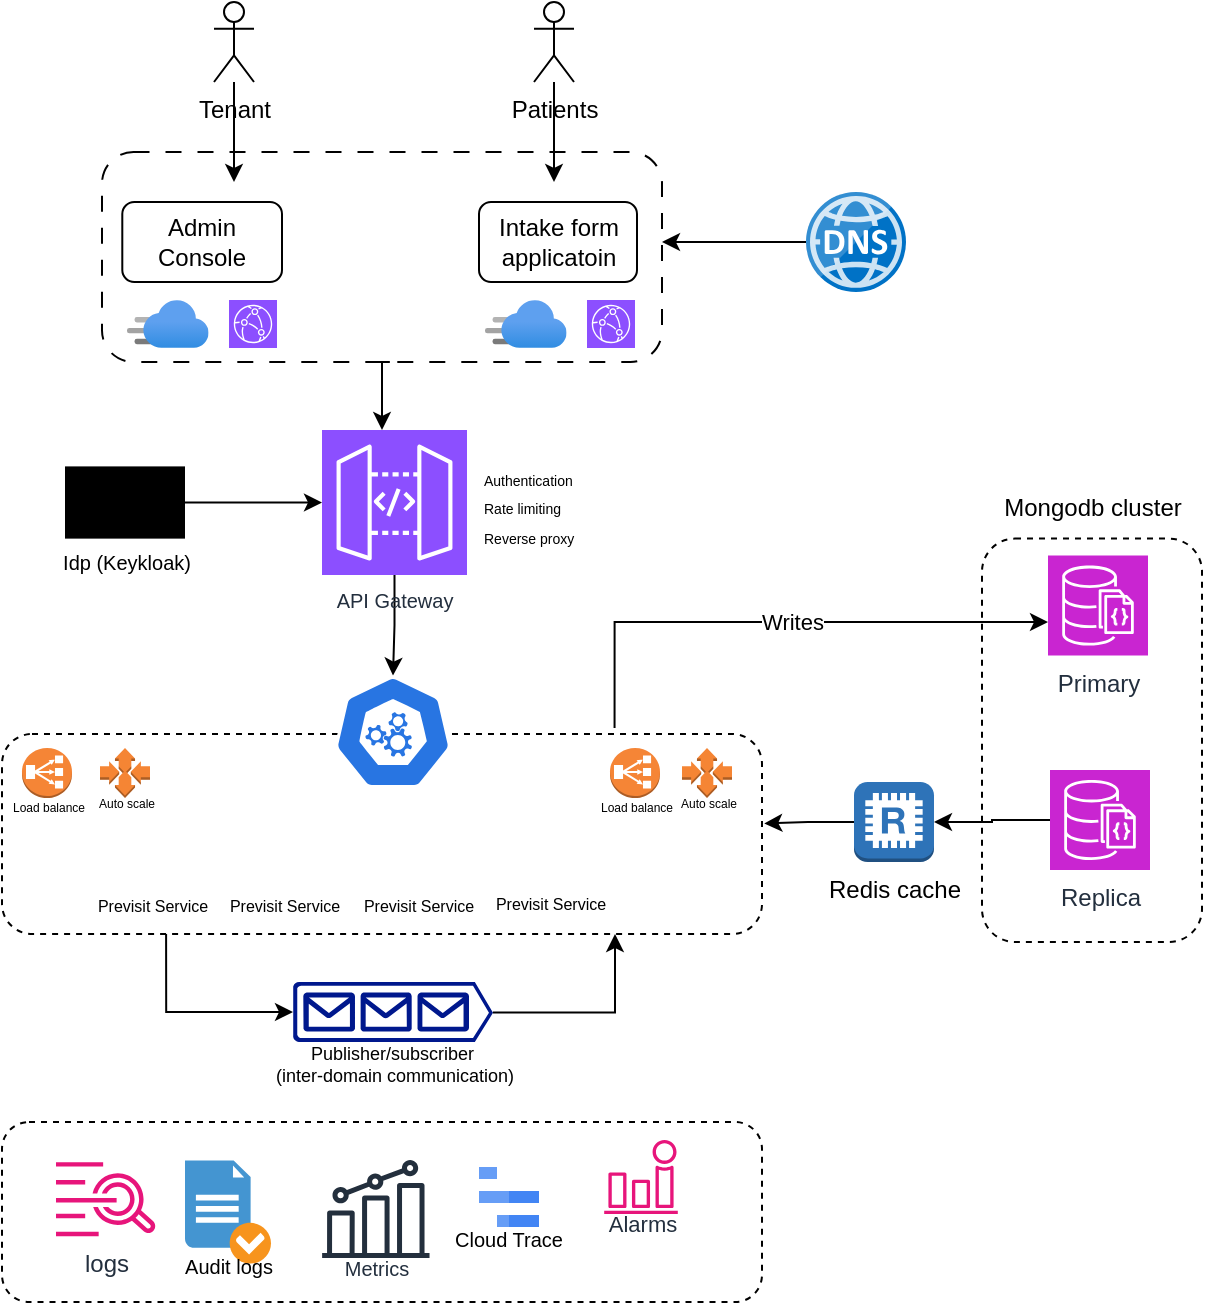 <mxfile version="26.2.14">
  <diagram name="Page-1" id="4xNdFWUYCOUEV-2DhdXp">
    <mxGraphModel dx="983" dy="552" grid="1" gridSize="10" guides="1" tooltips="1" connect="1" arrows="1" fold="1" page="1" pageScale="1" pageWidth="1200" pageHeight="1600" math="0" shadow="0">
      <root>
        <mxCell id="0" />
        <mxCell id="1" parent="0" />
        <mxCell id="sQwk3OUNblVCWxSX63vB-65" value="" style="rounded=1;whiteSpace=wrap;html=1;fillColor=none;dashed=1;" vertex="1" parent="1">
          <mxGeometry x="880" y="378.31" width="110" height="201.69" as="geometry" />
        </mxCell>
        <mxCell id="sQwk3OUNblVCWxSX63vB-28" value="" style="rounded=1;whiteSpace=wrap;html=1;dashed=1;dashPattern=8 8;fillColor=none;" vertex="1" parent="1">
          <mxGeometry x="440" y="185" width="280" height="105" as="geometry" />
        </mxCell>
        <mxCell id="sQwk3OUNblVCWxSX63vB-4" value="" style="edgeStyle=orthogonalEdgeStyle;rounded=0;orthogonalLoop=1;jettySize=auto;html=1;" edge="1" parent="1" source="sQwk3OUNblVCWxSX63vB-1">
          <mxGeometry relative="1" as="geometry">
            <mxPoint x="506" y="200.0" as="targetPoint" />
          </mxGeometry>
        </mxCell>
        <mxCell id="sQwk3OUNblVCWxSX63vB-1" value="Tenant" style="shape=umlActor;verticalLabelPosition=bottom;verticalAlign=top;html=1;outlineConnect=0;" vertex="1" parent="1">
          <mxGeometry x="496" y="110" width="20" height="40" as="geometry" />
        </mxCell>
        <mxCell id="sQwk3OUNblVCWxSX63vB-11" value="" style="edgeStyle=orthogonalEdgeStyle;rounded=0;orthogonalLoop=1;jettySize=auto;html=1;" edge="1" parent="1" source="sQwk3OUNblVCWxSX63vB-10">
          <mxGeometry relative="1" as="geometry">
            <mxPoint x="670" y="170" as="sourcePoint" />
            <mxPoint x="666.0" y="200.0" as="targetPoint" />
          </mxGeometry>
        </mxCell>
        <mxCell id="sQwk3OUNblVCWxSX63vB-10" value="Patients" style="shape=umlActor;verticalLabelPosition=bottom;verticalAlign=top;html=1;outlineConnect=0;" vertex="1" parent="1">
          <mxGeometry x="656" y="110" width="20" height="40" as="geometry" />
        </mxCell>
        <mxCell id="sQwk3OUNblVCWxSX63vB-13" value="" style="edgeStyle=orthogonalEdgeStyle;rounded=0;orthogonalLoop=1;jettySize=auto;html=1;" edge="1" parent="1" source="sQwk3OUNblVCWxSX63vB-12">
          <mxGeometry relative="1" as="geometry">
            <mxPoint x="720.0" y="230.0" as="targetPoint" />
          </mxGeometry>
        </mxCell>
        <mxCell id="sQwk3OUNblVCWxSX63vB-12" value="" style="image;sketch=0;aspect=fixed;html=1;points=[];align=center;fontSize=12;image=img/lib/mscae/DNS.svg;" vertex="1" parent="1">
          <mxGeometry x="792" y="205" width="50" height="50" as="geometry" />
        </mxCell>
        <mxCell id="sQwk3OUNblVCWxSX63vB-18" value="Admin&lt;div&gt;Console&lt;/div&gt;" style="rounded=1;whiteSpace=wrap;html=1;" vertex="1" parent="1">
          <mxGeometry x="450.15" y="210" width="79.85" height="40" as="geometry" />
        </mxCell>
        <mxCell id="sQwk3OUNblVCWxSX63vB-14" value="" style="image;aspect=fixed;html=1;points=[];align=center;fontSize=12;image=img/lib/azure2/networking/CDN_Profiles.svg;" vertex="1" parent="1">
          <mxGeometry x="452.5" y="259" width="40.8" height="24" as="geometry" />
        </mxCell>
        <mxCell id="sQwk3OUNblVCWxSX63vB-32" value="" style="edgeStyle=orthogonalEdgeStyle;rounded=0;orthogonalLoop=1;jettySize=auto;html=1;" edge="1" parent="1" source="sQwk3OUNblVCWxSX63vB-16" target="sQwk3OUNblVCWxSX63vB-31">
          <mxGeometry relative="1" as="geometry" />
        </mxCell>
        <mxCell id="sQwk3OUNblVCWxSX63vB-16" value="API Gateway" style="sketch=0;points=[[0,0,0],[0.25,0,0],[0.5,0,0],[0.75,0,0],[1,0,0],[0,1,0],[0.25,1,0],[0.5,1,0],[0.75,1,0],[1,1,0],[0,0.25,0],[0,0.5,0],[0,0.75,0],[1,0.25,0],[1,0.5,0],[1,0.75,0]];outlineConnect=0;fontColor=#232F3E;fillColor=#8C4FFF;strokeColor=#ffffff;dashed=0;verticalLabelPosition=bottom;verticalAlign=top;align=center;html=1;fontSize=10;fontStyle=0;aspect=fixed;shape=mxgraph.aws4.resourceIcon;resIcon=mxgraph.aws4.api_gateway;" vertex="1" parent="1">
          <mxGeometry x="550" y="324" width="72.5" height="72.5" as="geometry" />
        </mxCell>
        <mxCell id="sQwk3OUNblVCWxSX63vB-19" value="Intake form&lt;div&gt;applicatoin&lt;/div&gt;" style="rounded=1;whiteSpace=wrap;html=1;" vertex="1" parent="1">
          <mxGeometry x="628.5" y="210" width="79" height="40" as="geometry" />
        </mxCell>
        <mxCell id="sQwk3OUNblVCWxSX63vB-24" value="" style="edgeStyle=orthogonalEdgeStyle;rounded=0;orthogonalLoop=1;jettySize=auto;html=1;" edge="1" parent="1" source="sQwk3OUNblVCWxSX63vB-17" target="sQwk3OUNblVCWxSX63vB-16">
          <mxGeometry relative="1" as="geometry" />
        </mxCell>
        <mxCell id="sQwk3OUNblVCWxSX63vB-17" value="Idp (Keykloak)" style="sketch=0;verticalLabelPosition=bottom;sketch=0;aspect=fixed;html=1;verticalAlign=top;strokeColor=none;fillColor=#000000;align=center;outlineConnect=0;pointerEvents=1;shape=mxgraph.citrix2.citrix_federated_authentication_service2;fontSize=10;" vertex="1" parent="1">
          <mxGeometry x="421.5" y="342.2" width="60" height="36.11" as="geometry" />
        </mxCell>
        <mxCell id="sQwk3OUNblVCWxSX63vB-20" value="" style="sketch=0;points=[[0,0,0],[0.25,0,0],[0.5,0,0],[0.75,0,0],[1,0,0],[0,1,0],[0.25,1,0],[0.5,1,0],[0.75,1,0],[1,1,0],[0,0.25,0],[0,0.5,0],[0,0.75,0],[1,0.25,0],[1,0.5,0],[1,0.75,0]];outlineConnect=0;fontColor=#232F3E;fillColor=#8C4FFF;strokeColor=#ffffff;dashed=0;verticalLabelPosition=bottom;verticalAlign=top;align=center;html=1;fontSize=12;fontStyle=0;aspect=fixed;shape=mxgraph.aws4.resourceIcon;resIcon=mxgraph.aws4.cloudfront;" vertex="1" parent="1">
          <mxGeometry x="503.5" y="259" width="24" height="24" as="geometry" />
        </mxCell>
        <mxCell id="sQwk3OUNblVCWxSX63vB-22" value="" style="image;aspect=fixed;html=1;points=[];align=center;fontSize=12;image=img/lib/azure2/networking/CDN_Profiles.svg;" vertex="1" parent="1">
          <mxGeometry x="631.5" y="259" width="40.8" height="24" as="geometry" />
        </mxCell>
        <mxCell id="sQwk3OUNblVCWxSX63vB-23" value="" style="sketch=0;points=[[0,0,0],[0.25,0,0],[0.5,0,0],[0.75,0,0],[1,0,0],[0,1,0],[0.25,1,0],[0.5,1,0],[0.75,1,0],[1,1,0],[0,0.25,0],[0,0.5,0],[0,0.75,0],[1,0.25,0],[1,0.5,0],[1,0.75,0]];outlineConnect=0;fontColor=#232F3E;fillColor=#8C4FFF;strokeColor=#ffffff;dashed=0;verticalLabelPosition=bottom;verticalAlign=top;align=center;html=1;fontSize=12;fontStyle=0;aspect=fixed;shape=mxgraph.aws4.resourceIcon;resIcon=mxgraph.aws4.cloudfront;" vertex="1" parent="1">
          <mxGeometry x="682.5" y="259" width="24" height="24" as="geometry" />
        </mxCell>
        <mxCell id="sQwk3OUNblVCWxSX63vB-29" value="" style="edgeStyle=orthogonalEdgeStyle;rounded=0;orthogonalLoop=1;jettySize=auto;html=1;exitX=0.514;exitY=1;exitDx=0;exitDy=0;exitPerimeter=0;" edge="1" parent="1" source="sQwk3OUNblVCWxSX63vB-28" target="sQwk3OUNblVCWxSX63vB-16">
          <mxGeometry relative="1" as="geometry">
            <Array as="points">
              <mxPoint x="580" y="290" />
            </Array>
          </mxGeometry>
        </mxCell>
        <mxCell id="sQwk3OUNblVCWxSX63vB-30" value="&lt;font style=&quot;font-size: 7px;&quot;&gt;Authentication&lt;/font&gt;&lt;div&gt;&lt;font style=&quot;font-size: 7px;&quot;&gt;Rate limiting&lt;/font&gt;&lt;/div&gt;&lt;div&gt;&lt;font style=&quot;font-size: 7px;&quot;&gt;Reverse proxy&lt;/font&gt;&lt;/div&gt;" style="rounded=0;whiteSpace=wrap;html=1;align=left;fillColor=none;strokeWidth=0;strokeColor=#FFFFFF;" vertex="1" parent="1">
          <mxGeometry x="628.5" y="324" width="121.5" height="76" as="geometry" />
        </mxCell>
        <mxCell id="sQwk3OUNblVCWxSX63vB-49" value="" style="edgeStyle=orthogonalEdgeStyle;rounded=0;orthogonalLoop=1;jettySize=auto;html=1;entryX=1;entryY=0.51;entryDx=0;entryDy=0;entryPerimeter=0;exitX=1;exitY=0.51;exitDx=0;exitDy=0;exitPerimeter=0;" edge="1" parent="1" source="sQwk3OUNblVCWxSX63vB-45">
          <mxGeometry relative="1" as="geometry">
            <mxPoint x="682" y="615.011" as="sourcePoint" />
            <mxPoint x="696.5" y="576" as="targetPoint" />
            <Array as="points">
              <mxPoint x="697" y="615" />
            </Array>
          </mxGeometry>
        </mxCell>
        <mxCell id="sQwk3OUNblVCWxSX63vB-33" value="" style="rounded=1;whiteSpace=wrap;html=1;fillColor=none;dashed=1;" vertex="1" parent="1">
          <mxGeometry x="390" y="476" width="380" height="100" as="geometry" />
        </mxCell>
        <mxCell id="sQwk3OUNblVCWxSX63vB-31" value="" style="aspect=fixed;sketch=0;html=1;dashed=0;whitespace=wrap;verticalLabelPosition=bottom;verticalAlign=top;fillColor=#2875E2;strokeColor=#ffffff;points=[[0.005,0.63,0],[0.1,0.2,0],[0.9,0.2,0],[0.5,0,0],[0.995,0.63,0],[0.72,0.99,0],[0.5,1,0],[0.28,0.99,0]];shape=mxgraph.kubernetes.icon2;prIcon=api" vertex="1" parent="1">
          <mxGeometry x="556.13" y="446.8" width="58.75" height="56.4" as="geometry" />
        </mxCell>
        <mxCell id="sQwk3OUNblVCWxSX63vB-34" value="Previsit Service" style="shape=image;html=1;verticalAlign=top;verticalLabelPosition=bottom;labelBackgroundColor=#ffffff;imageAspect=0;aspect=fixed;image=https://cdn1.iconfinder.com/data/icons/unicons-line-vol-3/24/docker-128.png;fontSize=8;spacing=-4;" vertex="1" parent="1">
          <mxGeometry x="442" y="512" width="45" height="45" as="geometry" />
        </mxCell>
        <mxCell id="sQwk3OUNblVCWxSX63vB-37" value="Previsit Service" style="shape=image;html=1;verticalAlign=top;verticalLabelPosition=bottom;labelBackgroundColor=#ffffff;imageAspect=0;aspect=fixed;image=https://cdn1.iconfinder.com/data/icons/unicons-line-vol-3/24/docker-128.png;fontSize=8;spacing=-4;" vertex="1" parent="1">
          <mxGeometry x="508" y="512" width="45" height="45" as="geometry" />
        </mxCell>
        <mxCell id="sQwk3OUNblVCWxSX63vB-38" value="Previsit Service" style="shape=image;html=1;verticalAlign=top;verticalLabelPosition=bottom;labelBackgroundColor=#ffffff;imageAspect=0;aspect=fixed;image=https://cdn1.iconfinder.com/data/icons/unicons-line-vol-3/24/docker-128.png;fontSize=8;spacing=-4;" vertex="1" parent="1">
          <mxGeometry x="575" y="512" width="45" height="45" as="geometry" />
        </mxCell>
        <mxCell id="sQwk3OUNblVCWxSX63vB-39" value="Previsit Service" style="shape=image;html=1;verticalAlign=top;verticalLabelPosition=bottom;labelBackgroundColor=#ffffff;imageAspect=0;aspect=fixed;image=https://cdn1.iconfinder.com/data/icons/unicons-line-vol-3/24/docker-128.png;fontSize=8;spacing=-5;" vertex="1" parent="1">
          <mxGeometry x="641.5" y="512" width="45" height="45" as="geometry" />
        </mxCell>
        <mxCell id="sQwk3OUNblVCWxSX63vB-44" value="&lt;font style=&quot;font-size: 6px;&quot;&gt;Load balance&lt;/font&gt;" style="outlineConnect=0;dashed=0;verticalLabelPosition=bottom;verticalAlign=top;align=center;html=1;shape=mxgraph.aws3.classic_load_balancer;fillColor=#F58536;gradientColor=none;spacing=-9;" vertex="1" parent="1">
          <mxGeometry x="694" y="483" width="25" height="25" as="geometry" />
        </mxCell>
        <mxCell id="sQwk3OUNblVCWxSX63vB-45" value="&lt;font&gt;Publisher/subscriber&amp;nbsp;&lt;/font&gt;&lt;div&gt;&lt;font&gt;(inter-domain communication)&lt;/font&gt;&lt;/div&gt;" style="sketch=0;aspect=fixed;pointerEvents=1;shadow=0;dashed=0;html=1;strokeColor=none;labelPosition=center;verticalLabelPosition=bottom;verticalAlign=top;align=center;fillColor=#00188D;shape=mxgraph.azure.queue_generic;spacing=-4;fontSize=9;" vertex="1" parent="1">
          <mxGeometry x="535.5" y="600" width="100" height="30" as="geometry" />
        </mxCell>
        <mxCell id="sQwk3OUNblVCWxSX63vB-50" style="edgeStyle=orthogonalEdgeStyle;rounded=0;orthogonalLoop=1;jettySize=auto;html=1;exitX=0.25;exitY=1;exitDx=0;exitDy=0;entryX=0;entryY=0.5;entryDx=0;entryDy=0;entryPerimeter=0;" edge="1" parent="1" target="sQwk3OUNblVCWxSX63vB-45">
          <mxGeometry relative="1" as="geometry">
            <mxPoint x="472.05" y="576" as="sourcePoint" />
            <mxPoint x="535.5" y="615.93" as="targetPoint" />
            <Array as="points">
              <mxPoint x="472" y="615" />
            </Array>
          </mxGeometry>
        </mxCell>
        <mxCell id="sQwk3OUNblVCWxSX63vB-52" value="&lt;font style=&quot;font-size: 6px;&quot;&gt;Load balance&lt;/font&gt;" style="outlineConnect=0;dashed=0;verticalLabelPosition=bottom;verticalAlign=top;align=center;html=1;shape=mxgraph.aws3.classic_load_balancer;fillColor=#F58536;gradientColor=none;spacing=-9;" vertex="1" parent="1">
          <mxGeometry x="400" y="483" width="25" height="25" as="geometry" />
        </mxCell>
        <mxCell id="sQwk3OUNblVCWxSX63vB-54" value="" style="edgeStyle=orthogonalEdgeStyle;rounded=0;orthogonalLoop=1;jettySize=auto;html=1;exitX=0.806;exitY=-0.03;exitDx=0;exitDy=0;exitPerimeter=0;" edge="1" parent="1" source="sQwk3OUNblVCWxSX63vB-33" target="sQwk3OUNblVCWxSX63vB-53">
          <mxGeometry relative="1" as="geometry">
            <Array as="points">
              <mxPoint x="696" y="420" />
            </Array>
          </mxGeometry>
        </mxCell>
        <mxCell id="sQwk3OUNblVCWxSX63vB-55" value="Writes" style="edgeLabel;html=1;align=center;verticalAlign=middle;resizable=0;points=[];" vertex="1" connectable="0" parent="sQwk3OUNblVCWxSX63vB-54">
          <mxGeometry x="-0.18" relative="1" as="geometry">
            <mxPoint x="31" as="offset" />
          </mxGeometry>
        </mxCell>
        <mxCell id="sQwk3OUNblVCWxSX63vB-53" value="Primary" style="sketch=0;points=[[0,0,0],[0.25,0,0],[0.5,0,0],[0.75,0,0],[1,0,0],[0,1,0],[0.25,1,0],[0.5,1,0],[0.75,1,0],[1,1,0],[0,0.25,0],[0,0.5,0],[0,0.75,0],[1,0.25,0],[1,0.5,0],[1,0.75,0]];outlineConnect=0;fontColor=#232F3E;fillColor=#C925D1;strokeColor=#ffffff;dashed=0;verticalLabelPosition=bottom;verticalAlign=top;align=center;html=1;fontSize=12;fontStyle=0;aspect=fixed;shape=mxgraph.aws4.resourceIcon;resIcon=mxgraph.aws4.documentdb_with_mongodb_compatibility;" vertex="1" parent="1">
          <mxGeometry x="913" y="386.8" width="50" height="50" as="geometry" />
        </mxCell>
        <mxCell id="sQwk3OUNblVCWxSX63vB-60" value="" style="edgeStyle=orthogonalEdgeStyle;rounded=0;orthogonalLoop=1;jettySize=auto;html=1;" edge="1" parent="1" source="sQwk3OUNblVCWxSX63vB-56" target="sQwk3OUNblVCWxSX63vB-59">
          <mxGeometry relative="1" as="geometry" />
        </mxCell>
        <mxCell id="sQwk3OUNblVCWxSX63vB-56" value="Replica" style="sketch=0;points=[[0,0,0],[0.25,0,0],[0.5,0,0],[0.75,0,0],[1,0,0],[0,1,0],[0.25,1,0],[0.5,1,0],[0.75,1,0],[1,1,0],[0,0.25,0],[0,0.5,0],[0,0.75,0],[1,0.25,0],[1,0.5,0],[1,0.75,0]];outlineConnect=0;fontColor=#232F3E;fillColor=#C925D1;strokeColor=#ffffff;dashed=0;verticalLabelPosition=bottom;verticalAlign=top;align=center;html=1;fontSize=12;fontStyle=0;aspect=fixed;shape=mxgraph.aws4.resourceIcon;resIcon=mxgraph.aws4.documentdb_with_mongodb_compatibility;" vertex="1" parent="1">
          <mxGeometry x="914" y="494" width="50" height="50" as="geometry" />
        </mxCell>
        <mxCell id="sQwk3OUNblVCWxSX63vB-59" value="Redis cache" style="outlineConnect=0;dashed=0;verticalLabelPosition=bottom;verticalAlign=top;align=center;html=1;shape=mxgraph.aws3.redis;fillColor=#2E73B8;gradientColor=none;" vertex="1" parent="1">
          <mxGeometry x="816" y="500" width="40" height="40" as="geometry" />
        </mxCell>
        <mxCell id="sQwk3OUNblVCWxSX63vB-64" style="edgeStyle=orthogonalEdgeStyle;rounded=0;orthogonalLoop=1;jettySize=auto;html=1;entryX=1.003;entryY=0.447;entryDx=0;entryDy=0;entryPerimeter=0;" edge="1" parent="1" source="sQwk3OUNblVCWxSX63vB-59" target="sQwk3OUNblVCWxSX63vB-33">
          <mxGeometry relative="1" as="geometry" />
        </mxCell>
        <mxCell id="sQwk3OUNblVCWxSX63vB-66" value="Mongodb cluster" style="text;html=1;align=center;verticalAlign=middle;resizable=0;points=[];autosize=1;strokeColor=none;fillColor=none;" vertex="1" parent="1">
          <mxGeometry x="880" y="348.31" width="110" height="30" as="geometry" />
        </mxCell>
        <mxCell id="sQwk3OUNblVCWxSX63vB-67" value="" style="rounded=1;whiteSpace=wrap;html=1;fillColor=none;dashed=1;aspect=fixed;" vertex="1" parent="1">
          <mxGeometry x="390" y="670" width="380" height="90" as="geometry" />
        </mxCell>
        <mxCell id="sQwk3OUNblVCWxSX63vB-68" value="logs" style="sketch=0;outlineConnect=0;fontColor=#232F3E;gradientColor=none;fillColor=#E7157B;strokeColor=none;dashed=0;verticalLabelPosition=bottom;verticalAlign=top;align=center;html=1;fontSize=12;fontStyle=0;aspect=fixed;pointerEvents=1;shape=mxgraph.aws4.cloudwatch_logs;" vertex="1" parent="1">
          <mxGeometry x="417" y="690" width="50" height="37.18" as="geometry" />
        </mxCell>
        <mxCell id="sQwk3OUNblVCWxSX63vB-69" value="&lt;font&gt;Auto scale&lt;/font&gt;" style="outlineConnect=0;dashed=0;verticalLabelPosition=bottom;verticalAlign=top;align=center;html=1;shape=mxgraph.aws3.auto_scaling;fillColor=#F58534;gradientColor=none;spacing=-5;fontSize=6;" vertex="1" parent="1">
          <mxGeometry x="439" y="483" width="25" height="25" as="geometry" />
        </mxCell>
        <mxCell id="sQwk3OUNblVCWxSX63vB-71" value="&lt;font&gt;Auto scale&lt;/font&gt;" style="outlineConnect=0;dashed=0;verticalLabelPosition=bottom;verticalAlign=top;align=center;html=1;shape=mxgraph.aws3.auto_scaling;fillColor=#F58534;gradientColor=none;spacing=-5;fontSize=6;" vertex="1" parent="1">
          <mxGeometry x="730" y="483" width="25" height="25" as="geometry" />
        </mxCell>
        <mxCell id="sQwk3OUNblVCWxSX63vB-73" value="Audit logs" style="shadow=0;dashed=0;html=1;strokeColor=none;fillColor=#4495D1;labelPosition=center;verticalLabelPosition=bottom;verticalAlign=top;align=center;outlineConnect=0;shape=mxgraph.veeam.checked_doc;fontSize=10;spacing=-9;aspect=fixed;" vertex="1" parent="1">
          <mxGeometry x="481.5" y="689.2" width="43" height="51.6" as="geometry" />
        </mxCell>
        <mxCell id="sQwk3OUNblVCWxSX63vB-74" value="Metrics" style="sketch=0;outlineConnect=0;fontColor=#232F3E;gradientColor=none;fillColor=#232F3D;strokeColor=none;dashed=0;verticalLabelPosition=bottom;verticalAlign=top;align=center;html=1;fontSize=10;fontStyle=0;pointerEvents=1;shape=mxgraph.aws4.metrics;aspect=fixed;spacing=-5;" vertex="1" parent="1">
          <mxGeometry x="550" y="689" width="53.82" height="49" as="geometry" />
        </mxCell>
        <mxCell id="sQwk3OUNblVCWxSX63vB-77" value="Cloud Trace" style="sketch=0;verticalAlign=top;labelPosition=center;verticalLabelPosition=bottom;align=center;spacingTop=-6;fontSize=10;fontStyle=0;fontColor=default;shape=image;aspect=fixed;imageAspect=0;image=data:image/svg+xml,PHN2ZyB4bWxucz0iaHR0cDovL3d3dy53My5vcmcvMjAwMC9zdmciIHhtbG5zOnY9Imh0dHBzOi8vdmVjdGEuaW8vbmFubyIgd2lkdGg9IjIwIiBoZWlnaHQ9IjIwIiB2aWV3Qm94PSIwIDAgMjAgMjAiPiYjeGE7CTxzdHlsZSB0eXBlPSJ0ZXh0L2NzcyI+JiN4YTsJLnN0MHtmaWxsOiM0Mjg1ZjQ7fSYjeGE7CS5zdDF7ZmlsbDojNjY5ZGY2O30mI3hhOwk8L3N0eWxlPiYjeGE7CTxwYXRoIGNsYXNzPSJzdDAiIGQ9Ik0yMCA4SDEwdjRoMTB6bTAgOEgxMHY0aDEweiIgZmlsbD0iIzQyODVmNCIvPiYjeGE7CTxwYXRoIGNsYXNzPSJzdDEiIGQ9Ik0xMCAxNkg2djRoNHpNMCAwaDZ2NEgwem0wIDhoMTB2NEgweiIgZmlsbD0iIzY2OWRmNiIvPiYjeGE7PC9zdmc+;textShadow=0;" vertex="1" parent="1">
          <mxGeometry x="628.5" y="692.5" width="30" height="30" as="geometry" />
        </mxCell>
        <mxCell id="sQwk3OUNblVCWxSX63vB-78" value="Alarms" style="sketch=0;outlineConnect=0;fontColor=#232F3E;gradientColor=none;fillColor=#E7157B;strokeColor=none;dashed=0;verticalLabelPosition=bottom;verticalAlign=top;align=center;html=1;fontSize=11;fontStyle=0;aspect=fixed;pointerEvents=1;shape=mxgraph.aws4.alarm;spacing=-6;" vertex="1" parent="1">
          <mxGeometry x="691" y="679" width="37" height="37" as="geometry" />
        </mxCell>
      </root>
    </mxGraphModel>
  </diagram>
</mxfile>

